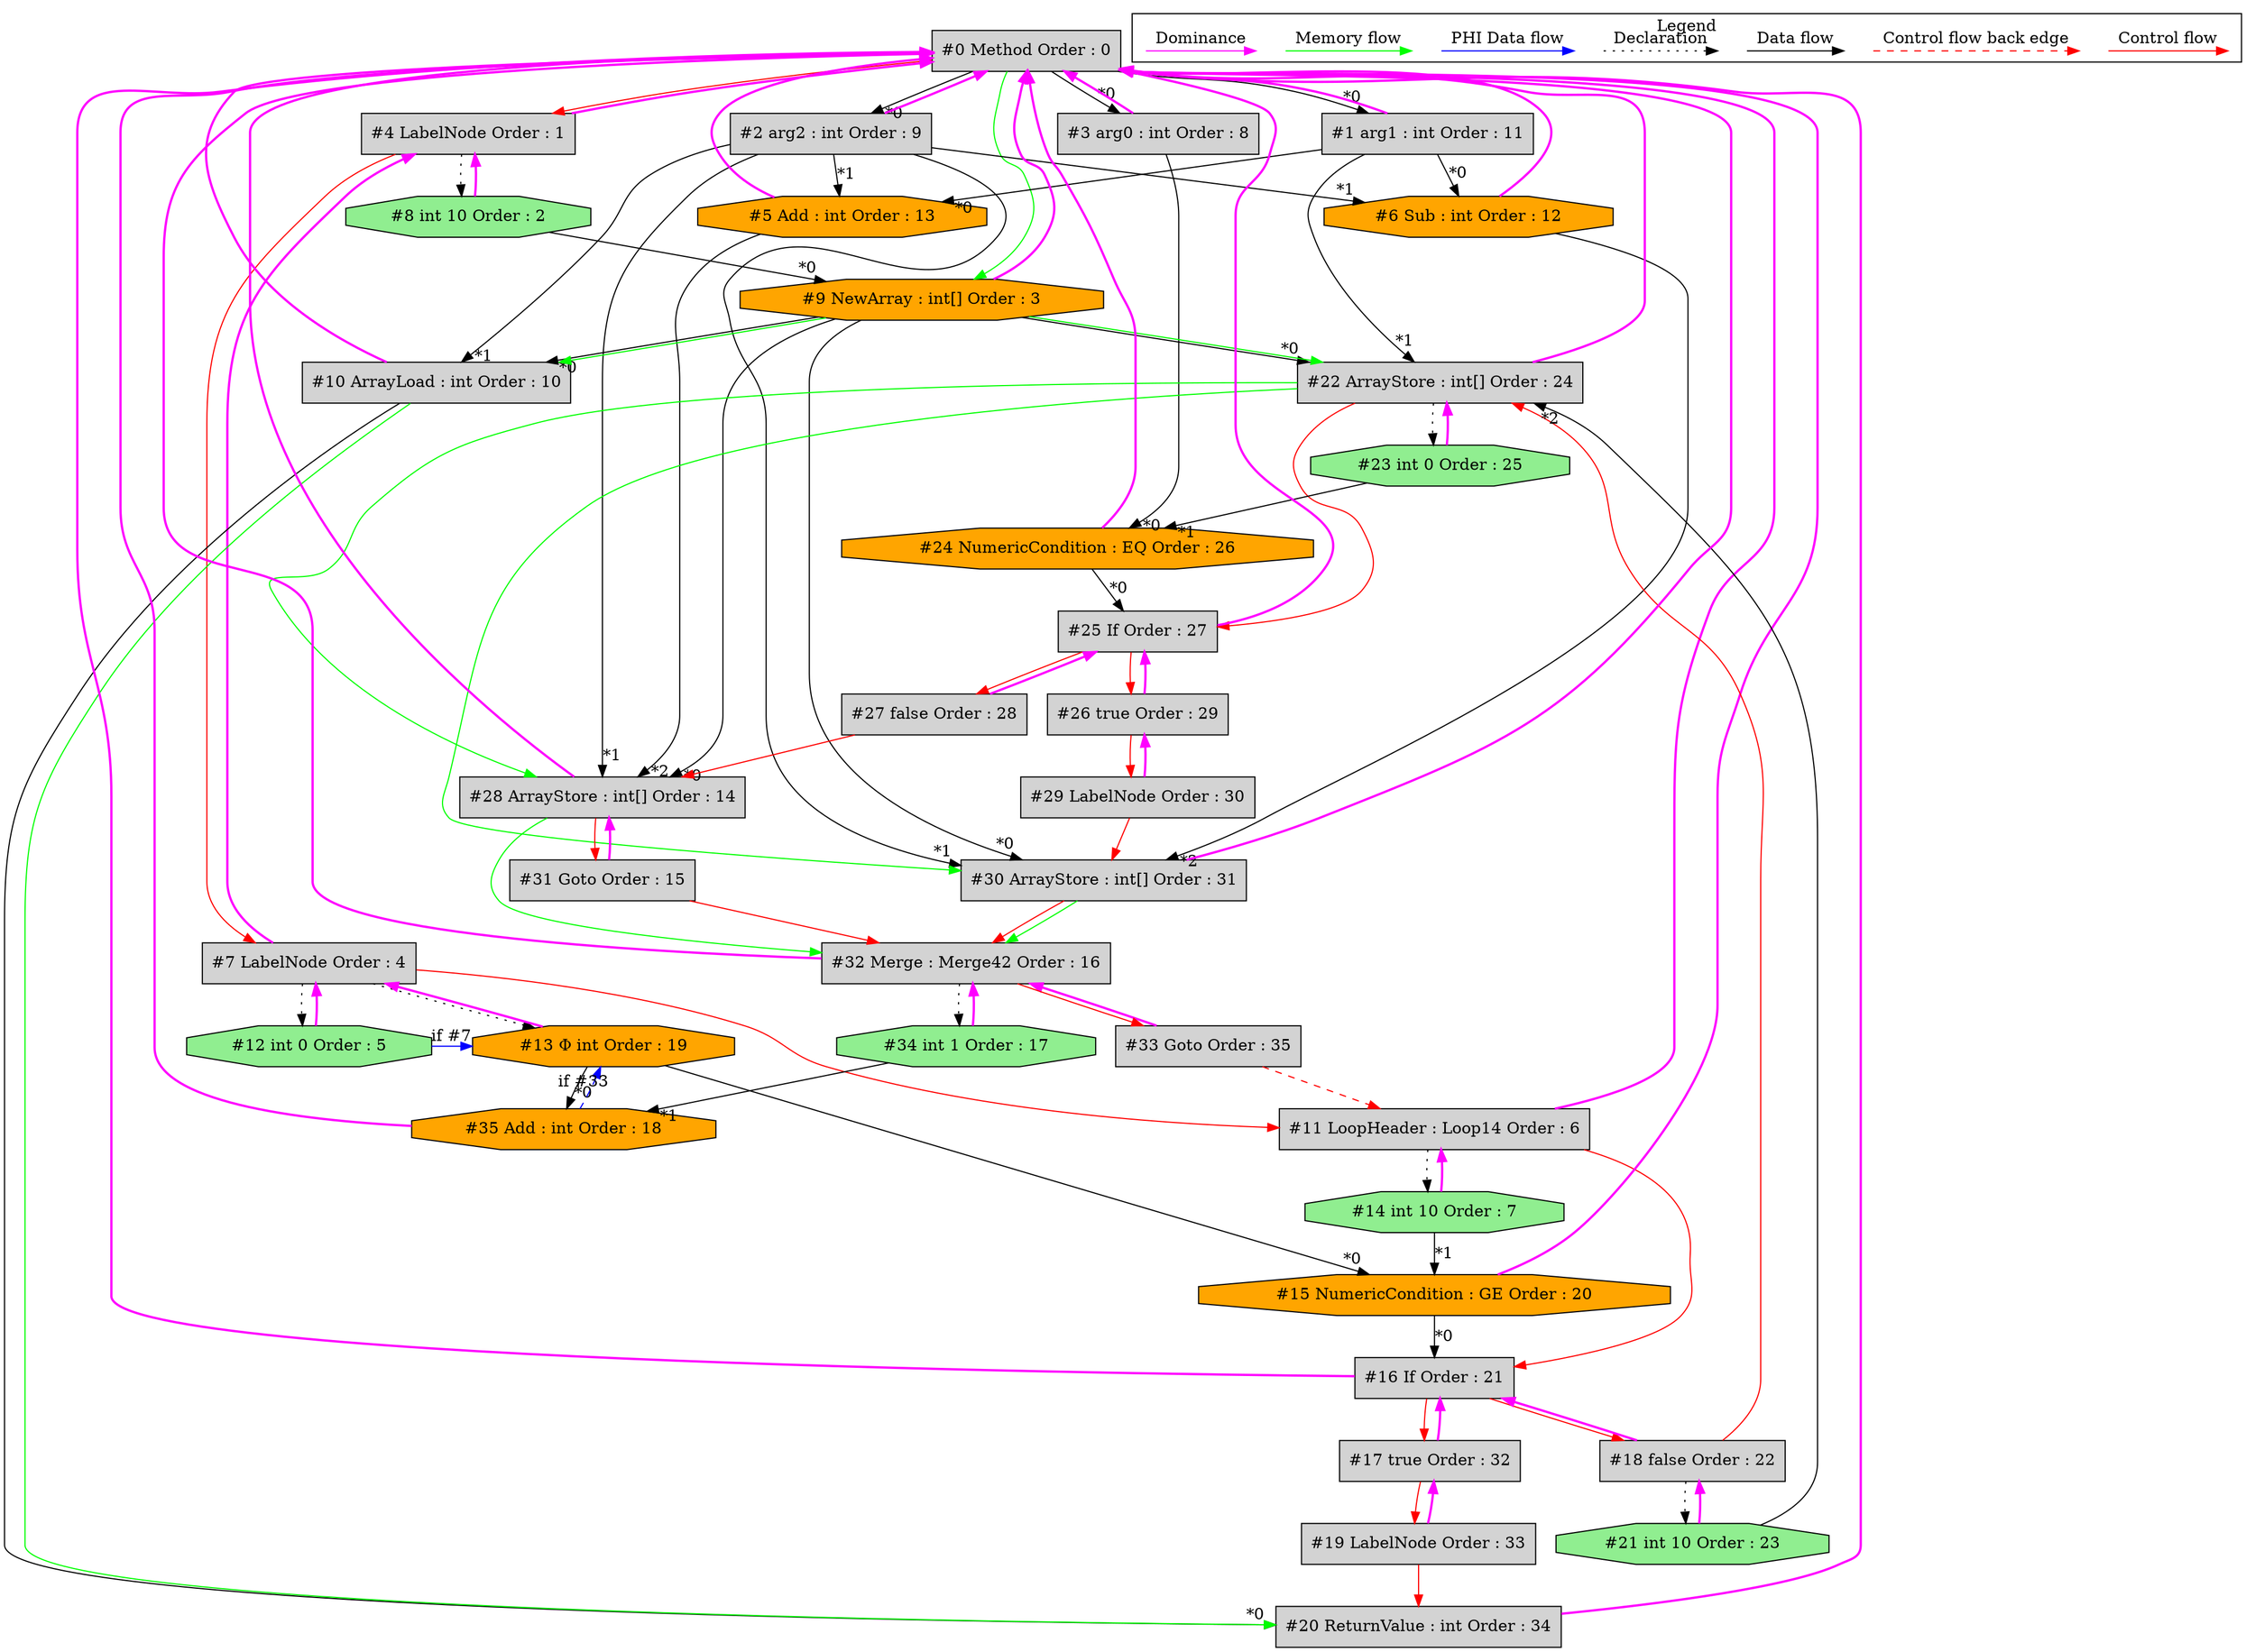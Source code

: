 digraph debugoutput {
 ordering="in";
 node0[label="#0 Method Order : 0",shape=box, fillcolor=lightgrey, style=filled];
 node1[label="#1 arg1 : int Order : 11",shape=box, fillcolor=lightgrey, style=filled];
 node1 -> node0[dir="forward" color="fuchsia" penwidth="2"];
 node0 -> node1[headlabel="*0", labeldistance=2];
 node2[label="#2 arg2 : int Order : 9",shape=box, fillcolor=lightgrey, style=filled];
 node2 -> node0[dir="forward" color="fuchsia" penwidth="2"];
 node0 -> node2[headlabel="*0", labeldistance=2];
 node3[label="#3 arg0 : int Order : 8",shape=box, fillcolor=lightgrey, style=filled];
 node3 -> node0[dir="forward" color="fuchsia" penwidth="2"];
 node0 -> node3[headlabel="*0", labeldistance=2];
 node4[label="#4 LabelNode Order : 1",shape=box, fillcolor=lightgrey, style=filled];
 node4 -> node0[dir="forward" color="fuchsia" penwidth="2"];
 node0 -> node4[labeldistance=2, color=red, fontcolor=red];
 node5[label="#5 Add : int Order : 13",shape=octagon, fillcolor=orange, style=filled];
 node5 -> node0[dir="forward" color="fuchsia" penwidth="2"];
 node1 -> node5[headlabel="*0", labeldistance=2];
 node2 -> node5[headlabel="*1", labeldistance=2];
 node6[label="#6 Sub : int Order : 12",shape=octagon, fillcolor=orange, style=filled];
 node6 -> node0[dir="forward" color="fuchsia" penwidth="2"];
 node1 -> node6[headlabel="*0", labeldistance=2];
 node2 -> node6[headlabel="*1", labeldistance=2];
 node7[label="#7 LabelNode Order : 4",shape=box, fillcolor=lightgrey, style=filled];
 node7 -> node4[dir="forward" color="fuchsia" penwidth="2"];
 node4 -> node7[labeldistance=2, color=red, fontcolor=red];
 node8[label="#8 int 10 Order : 2",shape=octagon, fillcolor=lightgreen, style=filled];
 node8 -> node4[dir="forward" color="fuchsia" penwidth="2"];
 node4 -> node8[style=dotted];
 node9[label="#9 NewArray : int[] Order : 3",shape=octagon, fillcolor=orange, style=filled];
 node9 -> node0[dir="forward" color="fuchsia" penwidth="2"];
 node8 -> node9[headlabel="*0", labeldistance=2];
 node0 -> node9[labeldistance=2, color=green, constraint=false];
 node10[label="#10 ArrayLoad : int Order : 10",shape=box, fillcolor=lightgrey, style=filled];
 node10 -> node0[dir="forward" color="fuchsia" penwidth="2"];
 node9 -> node10[headlabel="*0", labeldistance=2];
 node2 -> node10[headlabel="*1", labeldistance=2];
 node9 -> node10[labeldistance=2, color=green, constraint=false];
 node11[label="#11 LoopHeader : Loop14 Order : 6",shape=box, fillcolor=lightgrey, style=filled];
 node11 -> node0[dir="forward" color="fuchsia" penwidth="2"];
 node7 -> node11[labeldistance=2, color=red, fontcolor=red];
 node33 -> node11[labeldistance=2, color=red, fontcolor=red, style=dashed];
 node12[label="#12 int 0 Order : 5",shape=octagon, fillcolor=lightgreen, style=filled];
 node12 -> node7[dir="forward" color="fuchsia" penwidth="2"];
 node7 -> node12[style=dotted];
 node13[label="#13 Φ int Order : 19",shape=octagon, fillcolor=orange, style=filled];
 node13 -> node7[dir="forward" color="fuchsia" penwidth="2"];
 node7 -> node13[style=dotted];
 node12 -> node13[headlabel="if #7", labeldistance=2, color=blue, constraint=false];
 node35 -> node13[headlabel="if #33", labeldistance=2, color=blue, constraint=false, style=dashed];
 node14[label="#14 int 10 Order : 7",shape=octagon, fillcolor=lightgreen, style=filled];
 node14 -> node11[dir="forward" color="fuchsia" penwidth="2"];
 node11 -> node14[style=dotted];
 node15[label="#15 NumericCondition : GE Order : 20",shape=octagon, fillcolor=orange, style=filled];
 node15 -> node0[dir="forward" color="fuchsia" penwidth="2"];
 node13 -> node15[headlabel="*0", labeldistance=2];
 node14 -> node15[headlabel="*1", labeldistance=2];
 node16[label="#16 If Order : 21",shape=box, fillcolor=lightgrey, style=filled];
 node16 -> node0[dir="forward" color="fuchsia" penwidth="2"];
 node15 -> node16[headlabel="*0", labeldistance=2];
 node11 -> node16[labeldistance=2, color=red, fontcolor=red];
 node17[label="#17 true Order : 32",shape=box, fillcolor=lightgrey, style=filled];
 node17 -> node16[dir="forward" color="fuchsia" penwidth="2"];
 node16 -> node17[labeldistance=2, color=red, fontcolor=red];
 node18[label="#18 false Order : 22",shape=box, fillcolor=lightgrey, style=filled];
 node18 -> node16[dir="forward" color="fuchsia" penwidth="2"];
 node16 -> node18[labeldistance=2, color=red, fontcolor=red];
 node19[label="#19 LabelNode Order : 33",shape=box, fillcolor=lightgrey, style=filled];
 node19 -> node17[dir="forward" color="fuchsia" penwidth="2"];
 node17 -> node19[labeldistance=2, color=red, fontcolor=red];
 node20[label="#20 ReturnValue : int Order : 34",shape=box, fillcolor=lightgrey, style=filled];
 node20 -> node0[dir="forward" color="fuchsia" penwidth="2"];
 node10 -> node20[headlabel="*0", labeldistance=2];
 node19 -> node20[labeldistance=2, color=red, fontcolor=red];
 node10 -> node20[labeldistance=2, color=green, constraint=false];
 node21[label="#21 int 10 Order : 23",shape=octagon, fillcolor=lightgreen, style=filled];
 node21 -> node18[dir="forward" color="fuchsia" penwidth="2"];
 node18 -> node21[style=dotted];
 node22[label="#22 ArrayStore : int[] Order : 24",shape=box, fillcolor=lightgrey, style=filled];
 node22 -> node0[dir="forward" color="fuchsia" penwidth="2"];
 node9 -> node22[headlabel="*0", labeldistance=2];
 node1 -> node22[headlabel="*1", labeldistance=2];
 node21 -> node22[headlabel="*2", labeldistance=2];
 node9 -> node22[labeldistance=2, color=green, constraint=false];
 node18 -> node22[labeldistance=2, color=red, fontcolor=red];
 node23[label="#23 int 0 Order : 25",shape=octagon, fillcolor=lightgreen, style=filled];
 node23 -> node22[dir="forward" color="fuchsia" penwidth="2"];
 node22 -> node23[style=dotted];
 node24[label="#24 NumericCondition : EQ Order : 26",shape=octagon, fillcolor=orange, style=filled];
 node24 -> node0[dir="forward" color="fuchsia" penwidth="2"];
 node3 -> node24[headlabel="*0", labeldistance=2];
 node23 -> node24[headlabel="*1", labeldistance=2];
 node25[label="#25 If Order : 27",shape=box, fillcolor=lightgrey, style=filled];
 node25 -> node0[dir="forward" color="fuchsia" penwidth="2"];
 node24 -> node25[headlabel="*0", labeldistance=2];
 node22 -> node25[labeldistance=2, color=red, fontcolor=red];
 node26[label="#26 true Order : 29",shape=box, fillcolor=lightgrey, style=filled];
 node26 -> node25[dir="forward" color="fuchsia" penwidth="2"];
 node25 -> node26[labeldistance=2, color=red, fontcolor=red];
 node27[label="#27 false Order : 28",shape=box, fillcolor=lightgrey, style=filled];
 node27 -> node25[dir="forward" color="fuchsia" penwidth="2"];
 node25 -> node27[labeldistance=2, color=red, fontcolor=red];
 node28[label="#28 ArrayStore : int[] Order : 14",shape=box, fillcolor=lightgrey, style=filled];
 node28 -> node0[dir="forward" color="fuchsia" penwidth="2"];
 node9 -> node28[headlabel="*0", labeldistance=2];
 node2 -> node28[headlabel="*1", labeldistance=2];
 node5 -> node28[headlabel="*2", labeldistance=2];
 node22 -> node28[labeldistance=2, color=green, constraint=false];
 node27 -> node28[labeldistance=2, color=red, fontcolor=red];
 node29[label="#29 LabelNode Order : 30",shape=box, fillcolor=lightgrey, style=filled];
 node29 -> node26[dir="forward" color="fuchsia" penwidth="2"];
 node26 -> node29[labeldistance=2, color=red, fontcolor=red];
 node30[label="#30 ArrayStore : int[] Order : 31",shape=box, fillcolor=lightgrey, style=filled];
 node30 -> node0[dir="forward" color="fuchsia" penwidth="2"];
 node9 -> node30[headlabel="*0", labeldistance=2];
 node2 -> node30[headlabel="*1", labeldistance=2];
 node6 -> node30[headlabel="*2", labeldistance=2];
 node22 -> node30[labeldistance=2, color=green, constraint=false];
 node29 -> node30[labeldistance=2, color=red, fontcolor=red];
 node31[label="#31 Goto Order : 15",shape=box, fillcolor=lightgrey, style=filled];
 node31 -> node28[dir="forward" color="fuchsia" penwidth="2"];
 node28 -> node31[labeldistance=2, color=red, fontcolor=red];
 node32[label="#32 Merge : Merge42 Order : 16",shape=box, fillcolor=lightgrey, style=filled];
 node32 -> node0[dir="forward" color="fuchsia" penwidth="2"];
 node31 -> node32[labeldistance=2, color=red, fontcolor=red];
 node30 -> node32[labeldistance=2, color=red, fontcolor=red];
 node28 -> node32[labeldistance=2, color=green, constraint=false];
 node30 -> node32[labeldistance=2, color=green, constraint=false];
 node33[label="#33 Goto Order : 35",shape=box, fillcolor=lightgrey, style=filled];
 node33 -> node32[dir="forward" color="fuchsia" penwidth="2"];
 node32 -> node33[labeldistance=2, color=red, fontcolor=red];
 node34[label="#34 int 1 Order : 17",shape=octagon, fillcolor=lightgreen, style=filled];
 node34 -> node32[dir="forward" color="fuchsia" penwidth="2"];
 node32 -> node34[style=dotted];
 node35[label="#35 Add : int Order : 18",shape=octagon, fillcolor=orange, style=filled];
 node35 -> node0[dir="forward" color="fuchsia" penwidth="2"];
 node13 -> node35[headlabel="*0", labeldistance=2];
 node34 -> node35[headlabel="*1", labeldistance=2];
 subgraph cluster_000 {
  label = "Legend";
  node [shape=point]
  {
   rank=same;
   c0 [style = invis];
   c1 [style = invis];
   c2 [style = invis];
   c3 [style = invis];
   d0 [style = invis];
   d1 [style = invis];
   d2 [style = invis];
   d3 [style = invis];
   d4 [style = invis];
   d5 [style = invis];
   d6 [style = invis];
   d7 [style = invis];
   d8 [style = invis];
   d9 [style = invis];
  }
  c0 -> c1 [label="Control flow", style=solid, color=red]
  c2 -> c3 [label="Control flow back edge", style=dashed, color=red]
  d0 -> d1 [label="Data flow"]
  d2 -> d3 [label="Declaration", style=dotted]
  d4 -> d5 [label="PHI Data flow", color=blue]
  d6 -> d7 [label="Memory flow", color=green]
  d8 -> d9 [label="Dominance", color=fuchsia, style=solid]
 }

}
